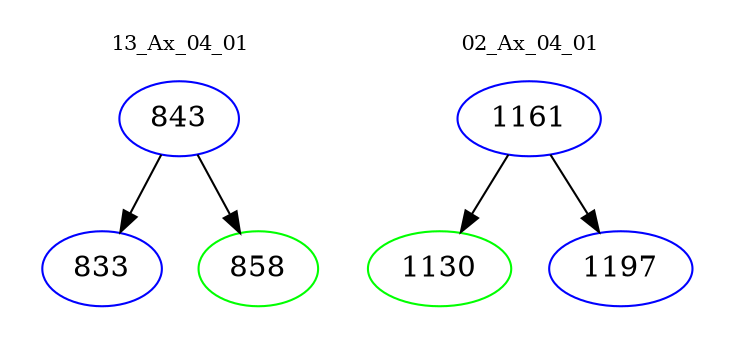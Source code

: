 digraph{
subgraph cluster_0 {
color = white
label = "13_Ax_04_01";
fontsize=10;
T0_843 [label="843", color="blue"]
T0_843 -> T0_833 [color="black"]
T0_833 [label="833", color="blue"]
T0_843 -> T0_858 [color="black"]
T0_858 [label="858", color="green"]
}
subgraph cluster_1 {
color = white
label = "02_Ax_04_01";
fontsize=10;
T1_1161 [label="1161", color="blue"]
T1_1161 -> T1_1130 [color="black"]
T1_1130 [label="1130", color="green"]
T1_1161 -> T1_1197 [color="black"]
T1_1197 [label="1197", color="blue"]
}
}

